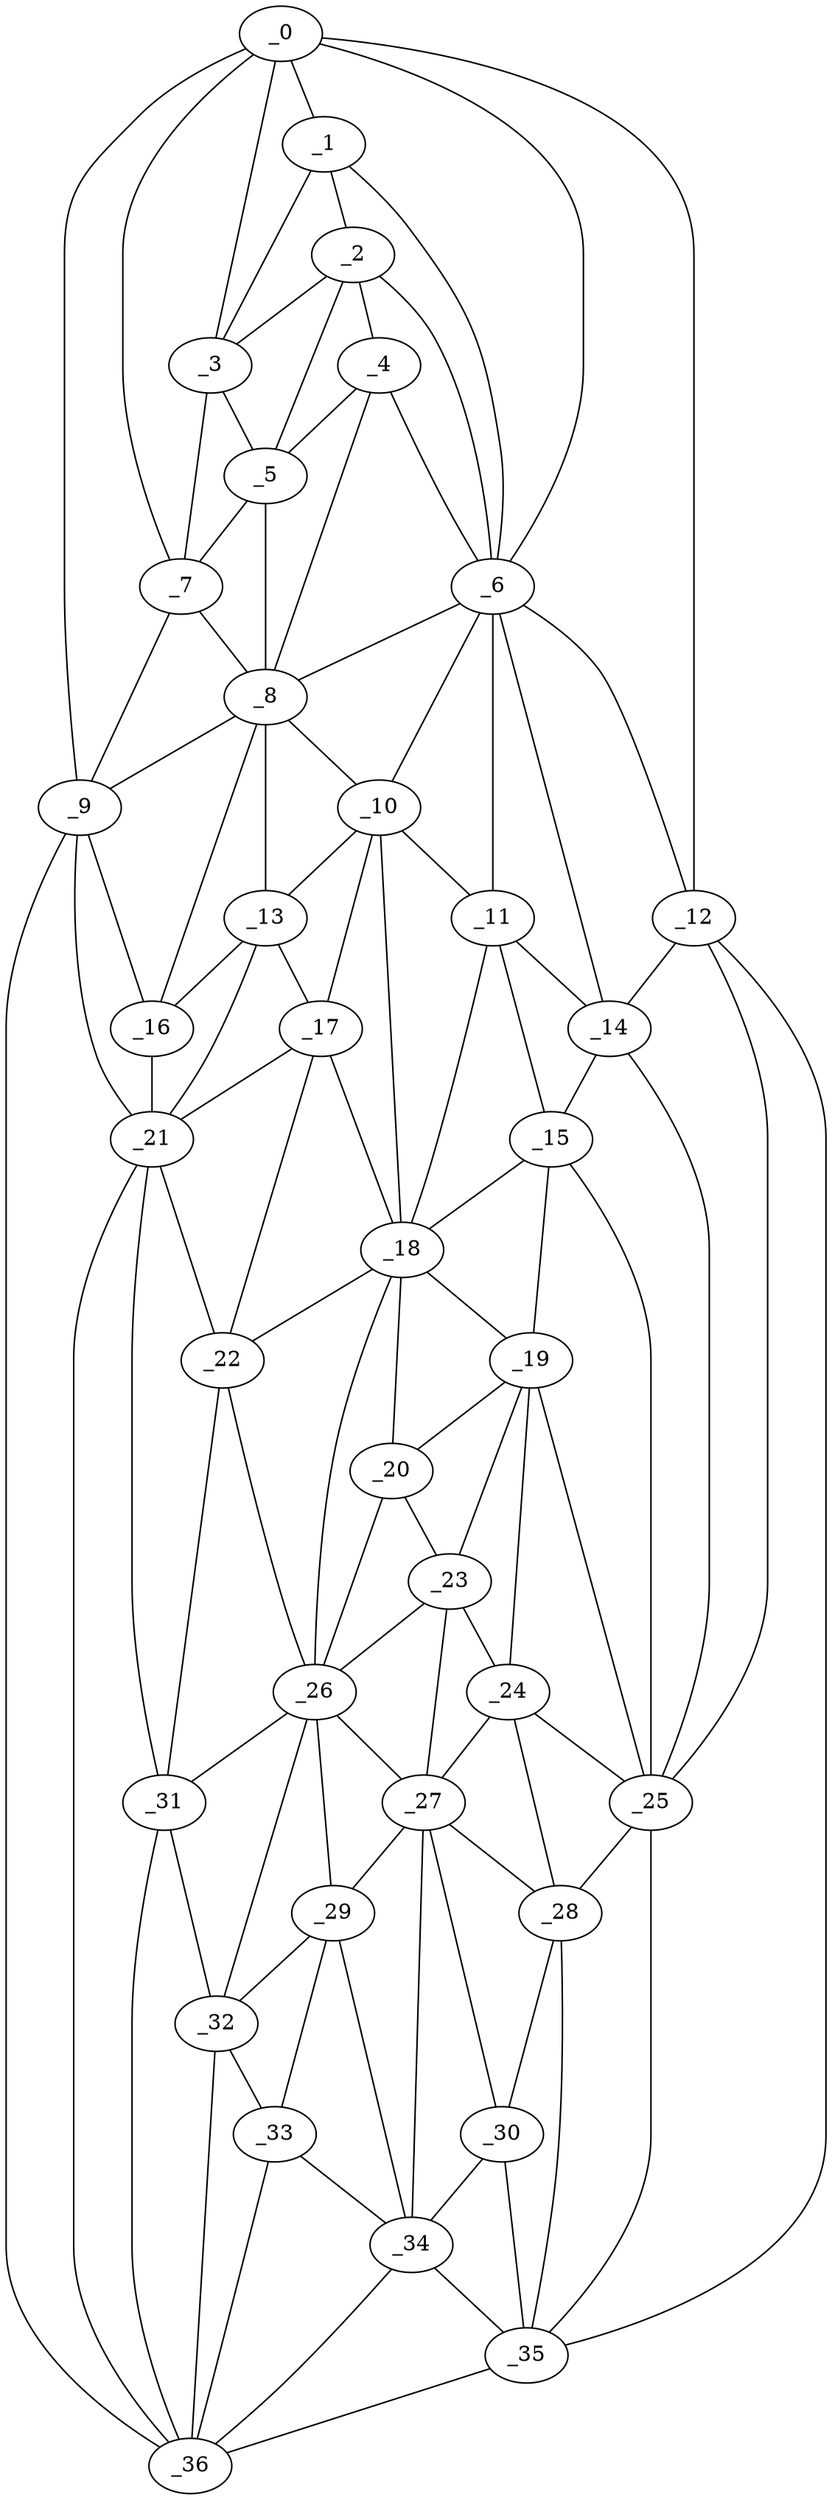 graph "obj54__240.gxl" {
	_0	 [x=7,
		y=20];
	_1	 [x=27,
		y=24];
	_0 -- _1	 [valence=1];
	_3	 [x=44,
		y=16];
	_0 -- _3	 [valence=1];
	_6	 [x=50,
		y=43];
	_0 -- _6	 [valence=1];
	_7	 [x=56,
		y=10];
	_0 -- _7	 [valence=2];
	_9	 [x=63,
		y=8];
	_0 -- _9	 [valence=1];
	_12	 [x=68,
		y=118];
	_0 -- _12	 [valence=1];
	_2	 [x=39,
		y=23];
	_1 -- _2	 [valence=2];
	_1 -- _3	 [valence=2];
	_1 -- _6	 [valence=1];
	_2 -- _3	 [valence=1];
	_4	 [x=48,
		y=29];
	_2 -- _4	 [valence=2];
	_5	 [x=50,
		y=19];
	_2 -- _5	 [valence=2];
	_2 -- _6	 [valence=2];
	_3 -- _5	 [valence=1];
	_3 -- _7	 [valence=2];
	_4 -- _5	 [valence=1];
	_4 -- _6	 [valence=1];
	_8	 [x=58,
		y=25];
	_4 -- _8	 [valence=2];
	_5 -- _7	 [valence=2];
	_5 -- _8	 [valence=1];
	_6 -- _8	 [valence=2];
	_10	 [x=64,
		y=43];
	_6 -- _10	 [valence=2];
	_11	 [x=67,
		y=56];
	_6 -- _11	 [valence=2];
	_6 -- _12	 [valence=2];
	_14	 [x=76,
		y=90];
	_6 -- _14	 [valence=2];
	_7 -- _8	 [valence=2];
	_7 -- _9	 [valence=1];
	_8 -- _9	 [valence=2];
	_8 -- _10	 [valence=1];
	_13	 [x=74,
		y=33];
	_8 -- _13	 [valence=2];
	_16	 [x=78,
		y=17];
	_8 -- _16	 [valence=2];
	_9 -- _16	 [valence=2];
	_21	 [x=88,
		y=22];
	_9 -- _21	 [valence=2];
	_36	 [x=124,
		y=40];
	_9 -- _36	 [valence=1];
	_10 -- _11	 [valence=1];
	_10 -- _13	 [valence=1];
	_17	 [x=80,
		y=37];
	_10 -- _17	 [valence=2];
	_18	 [x=81,
		y=55];
	_10 -- _18	 [valence=1];
	_11 -- _14	 [valence=1];
	_15	 [x=77,
		y=73];
	_11 -- _15	 [valence=1];
	_11 -- _18	 [valence=2];
	_12 -- _14	 [valence=1];
	_25	 [x=92,
		y=85];
	_12 -- _25	 [valence=2];
	_35	 [x=122,
		y=104];
	_12 -- _35	 [valence=1];
	_13 -- _16	 [valence=1];
	_13 -- _17	 [valence=2];
	_13 -- _21	 [valence=1];
	_14 -- _15	 [valence=2];
	_14 -- _25	 [valence=1];
	_15 -- _18	 [valence=2];
	_19	 [x=85,
		y=71];
	_15 -- _19	 [valence=2];
	_15 -- _25	 [valence=2];
	_16 -- _21	 [valence=1];
	_17 -- _18	 [valence=1];
	_17 -- _21	 [valence=2];
	_22	 [x=88,
		y=40];
	_17 -- _22	 [valence=2];
	_18 -- _19	 [valence=2];
	_20	 [x=86,
		y=58];
	_18 -- _20	 [valence=2];
	_18 -- _22	 [valence=2];
	_26	 [x=95,
		y=51];
	_18 -- _26	 [valence=2];
	_19 -- _20	 [valence=2];
	_23	 [x=90,
		y=61];
	_19 -- _23	 [valence=1];
	_24	 [x=90,
		y=71];
	_19 -- _24	 [valence=2];
	_19 -- _25	 [valence=1];
	_20 -- _23	 [valence=2];
	_20 -- _26	 [valence=2];
	_21 -- _22	 [valence=2];
	_31	 [x=115,
		y=39];
	_21 -- _31	 [valence=2];
	_21 -- _36	 [valence=1];
	_22 -- _26	 [valence=1];
	_22 -- _31	 [valence=2];
	_23 -- _24	 [valence=2];
	_23 -- _26	 [valence=1];
	_27	 [x=102,
		y=67];
	_23 -- _27	 [valence=1];
	_24 -- _25	 [valence=1];
	_24 -- _27	 [valence=2];
	_28	 [x=104,
		y=82];
	_24 -- _28	 [valence=2];
	_25 -- _28	 [valence=2];
	_25 -- _35	 [valence=2];
	_26 -- _27	 [valence=2];
	_29	 [x=110,
		y=58];
	_26 -- _29	 [valence=2];
	_26 -- _31	 [valence=2];
	_32	 [x=115,
		y=47];
	_26 -- _32	 [valence=2];
	_27 -- _28	 [valence=1];
	_27 -- _29	 [valence=2];
	_30	 [x=113,
		y=82];
	_27 -- _30	 [valence=1];
	_34	 [x=115,
		y=65];
	_27 -- _34	 [valence=2];
	_28 -- _30	 [valence=2];
	_28 -- _35	 [valence=2];
	_29 -- _32	 [valence=2];
	_33	 [x=115,
		y=57];
	_29 -- _33	 [valence=1];
	_29 -- _34	 [valence=2];
	_30 -- _34	 [valence=2];
	_30 -- _35	 [valence=1];
	_31 -- _32	 [valence=2];
	_31 -- _36	 [valence=1];
	_32 -- _33	 [valence=2];
	_32 -- _36	 [valence=1];
	_33 -- _34	 [valence=1];
	_33 -- _36	 [valence=2];
	_34 -- _35	 [valence=2];
	_34 -- _36	 [valence=1];
	_35 -- _36	 [valence=1];
}
